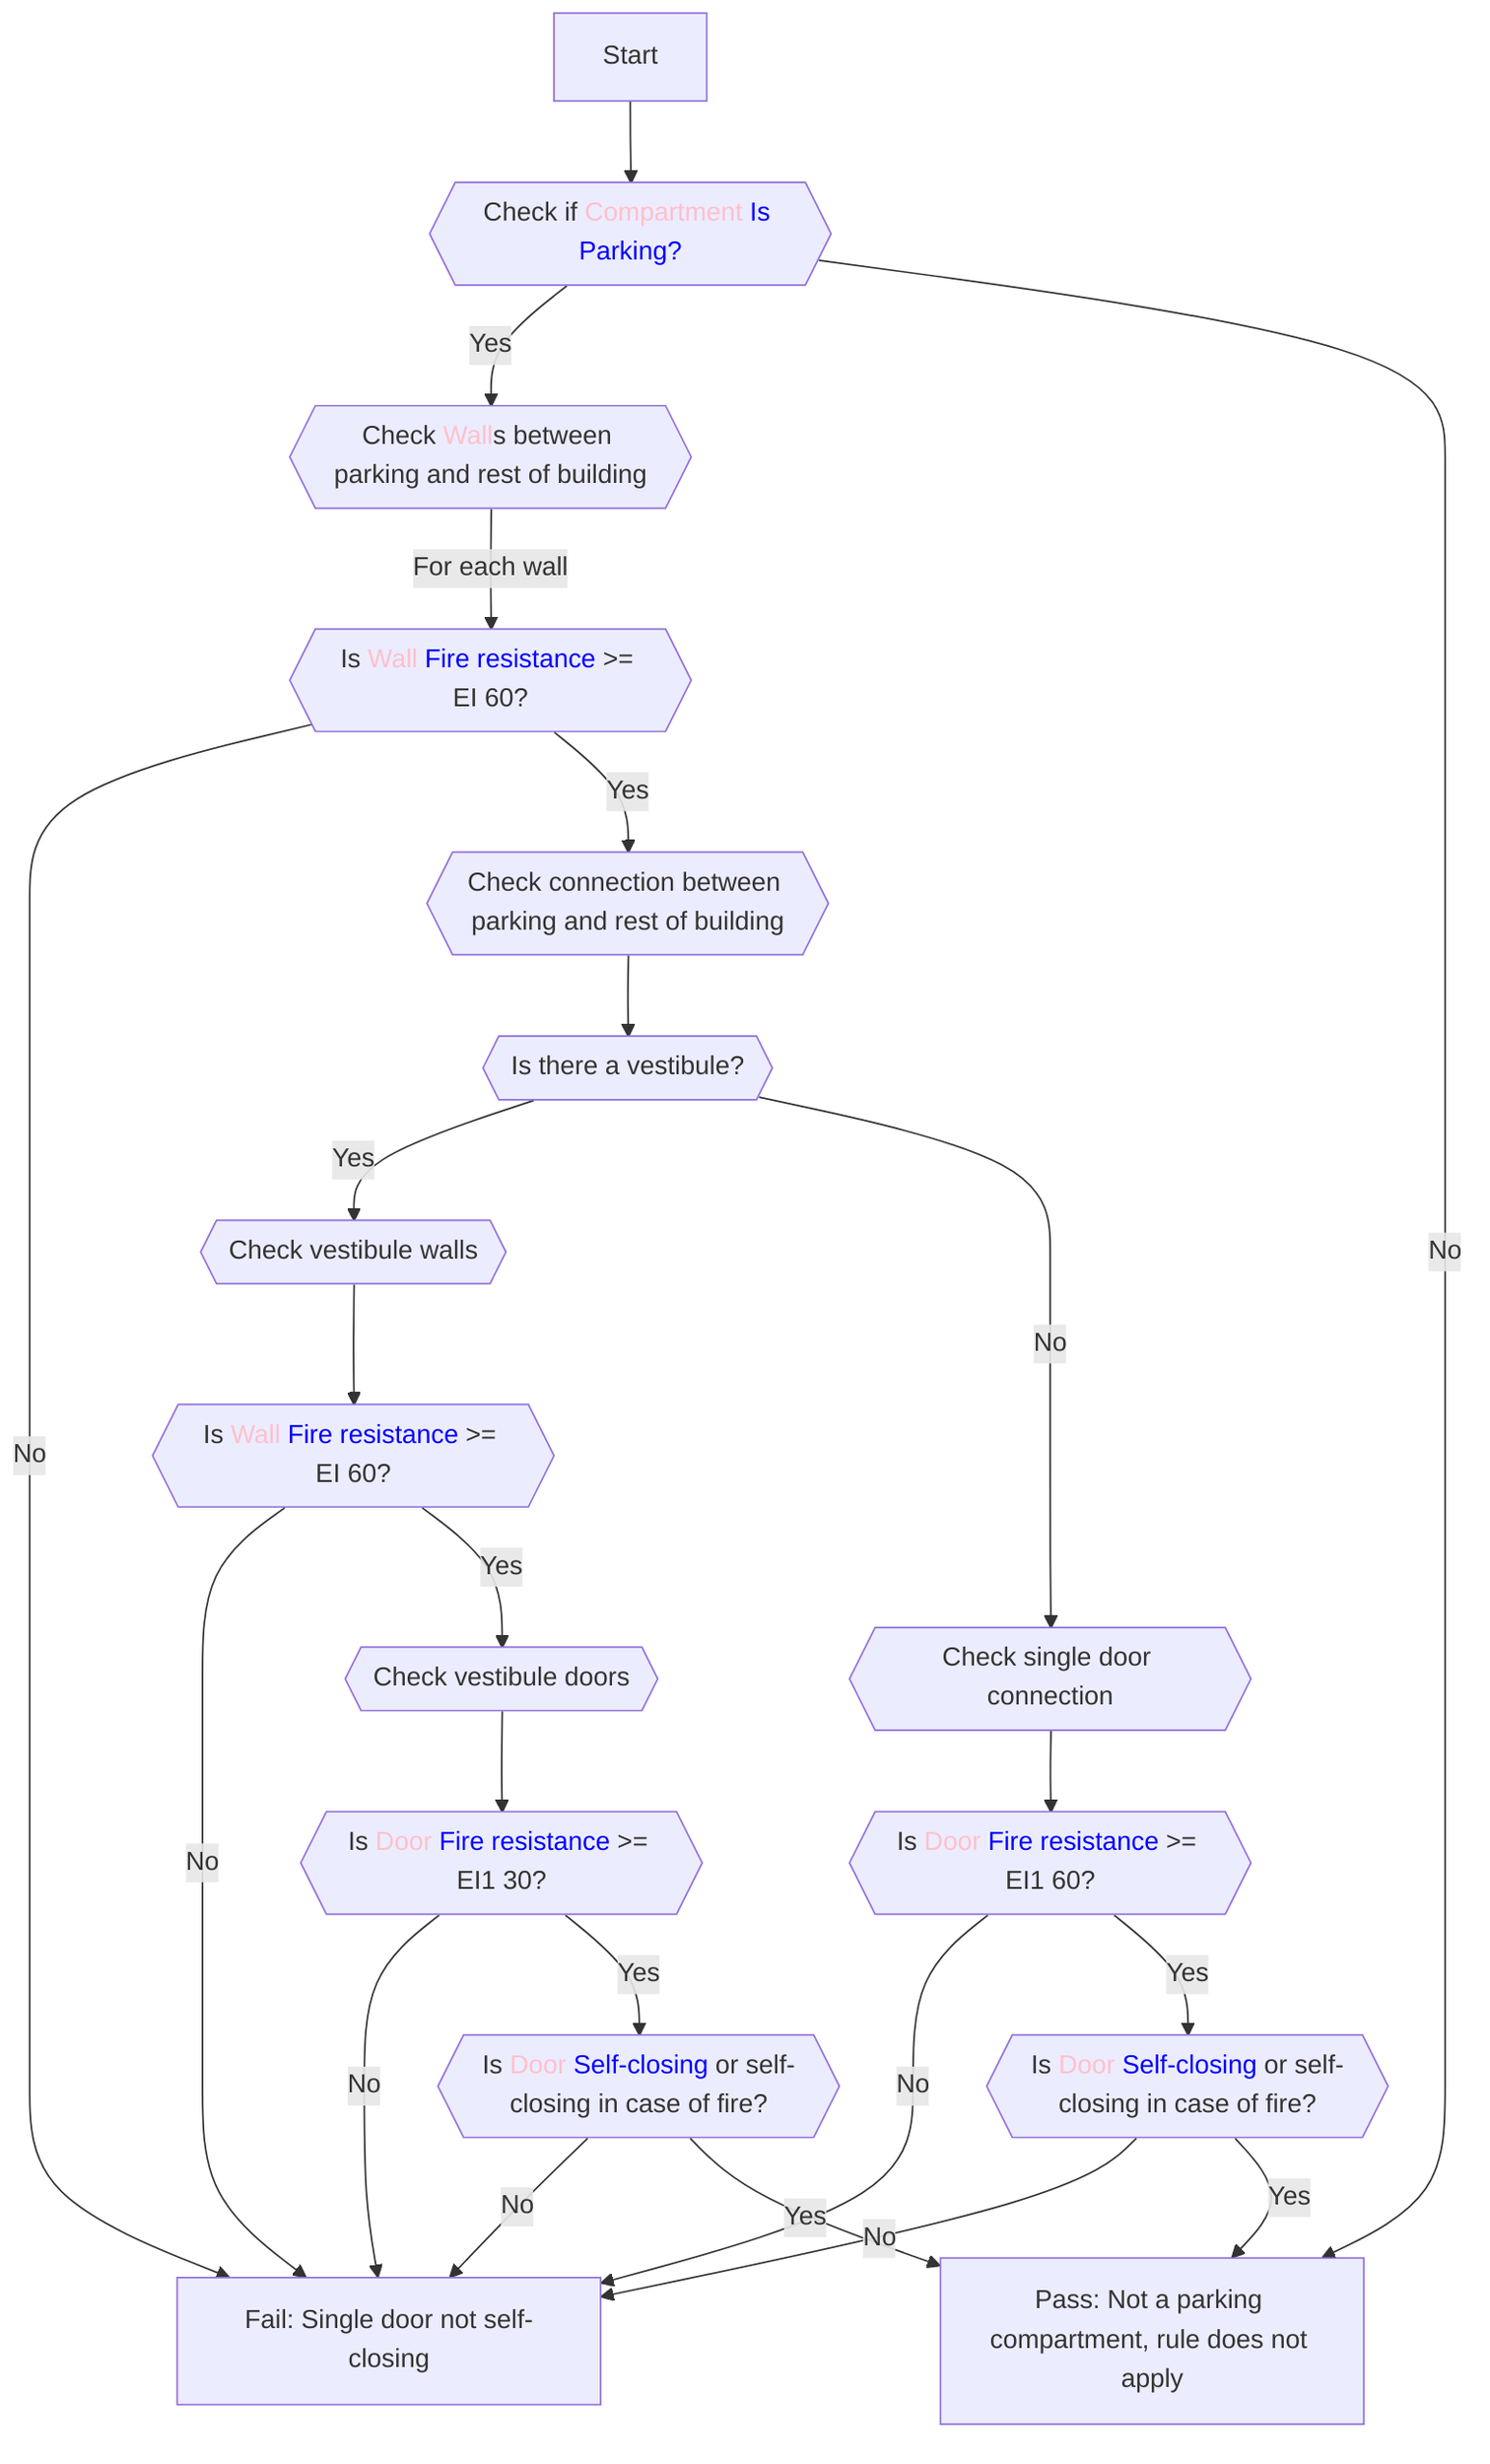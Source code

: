 graph TD
    start[Start] --> check_parking{{"Check if <font color='pink'>Compartment</font> <font color='blue'>Is Parking?</font>"}}
    check_parking -->|Yes| check_walls{{"Check <font color='pink'>Wall</font>s between parking and rest of building"}}
    check_walls -->|For each wall| check_fire_resistance{{"Is <font color='pink'>Wall</font> <font color='blue'>Fire resistance</font> >= EI 60?"}}
    check_fire_resistance -->|No| fail[Fail: Wall fire resistance insufficient]
    check_fire_resistance -->|Yes| check_connection{{"Check connection between parking and rest of building"}}
    check_connection --> check_vestibule{{"Is there a vestibule?"}}
    check_vestibule -->|Yes| check_vestibule_walls{{"Check vestibule walls"}}
    check_vestibule_walls --> check_vestibule_wall_resistance{{"Is <font color='pink'>Wall</font> <font color='blue'>Fire resistance</font> >= EI 60?"}}
    check_vestibule_wall_resistance -->|No| fail[Fail: Vestibule wall fire resistance insufficient]
    check_vestibule_wall_resistance -->|Yes| check_vestibule_doors{{"Check vestibule doors"}}
    check_vestibule_doors --> check_vestibule_door_resistance{{"Is <font color='pink'>Door</font> <font color='blue'>Fire resistance</font> >= EI1 30?"}}
    check_vestibule_door_resistance -->|No| fail[Fail: Vestibule door fire resistance insufficient]
    check_vestibule_door_resistance -->|Yes| check_vestibule_door_closing{{"Is <font color='pink'>Door</font> <font color='blue'>Self-closing</font> or self-closing in case of fire?"}}
    check_vestibule_door_closing -->|No| fail[Fail: Vestibule door not self-closing]
    check_vestibule_door_closing -->|Yes| pass[Pass: Vestibule meets requirements]
    check_vestibule -->|No| check_single_door{{"Check single door connection"}}
    check_single_door --> check_single_door_resistance{{"Is <font color='pink'>Door</font> <font color='blue'>Fire resistance</font> >= EI1 60?"}}
    check_single_door_resistance -->|No| fail[Fail: Single door fire resistance insufficient]
    check_single_door_resistance -->|Yes| check_single_door_closing{{"Is <font color='pink'>Door</font> <font color='blue'>Self-closing</font> or self-closing in case of fire?"}}
    check_single_door_closing -->|No| fail[Fail: Single door not self-closing]
    check_single_door_closing -->|Yes| pass[Pass: Single door meets requirements]
    check_parking -->|No| pass[Pass: Not a parking compartment, rule does not apply]